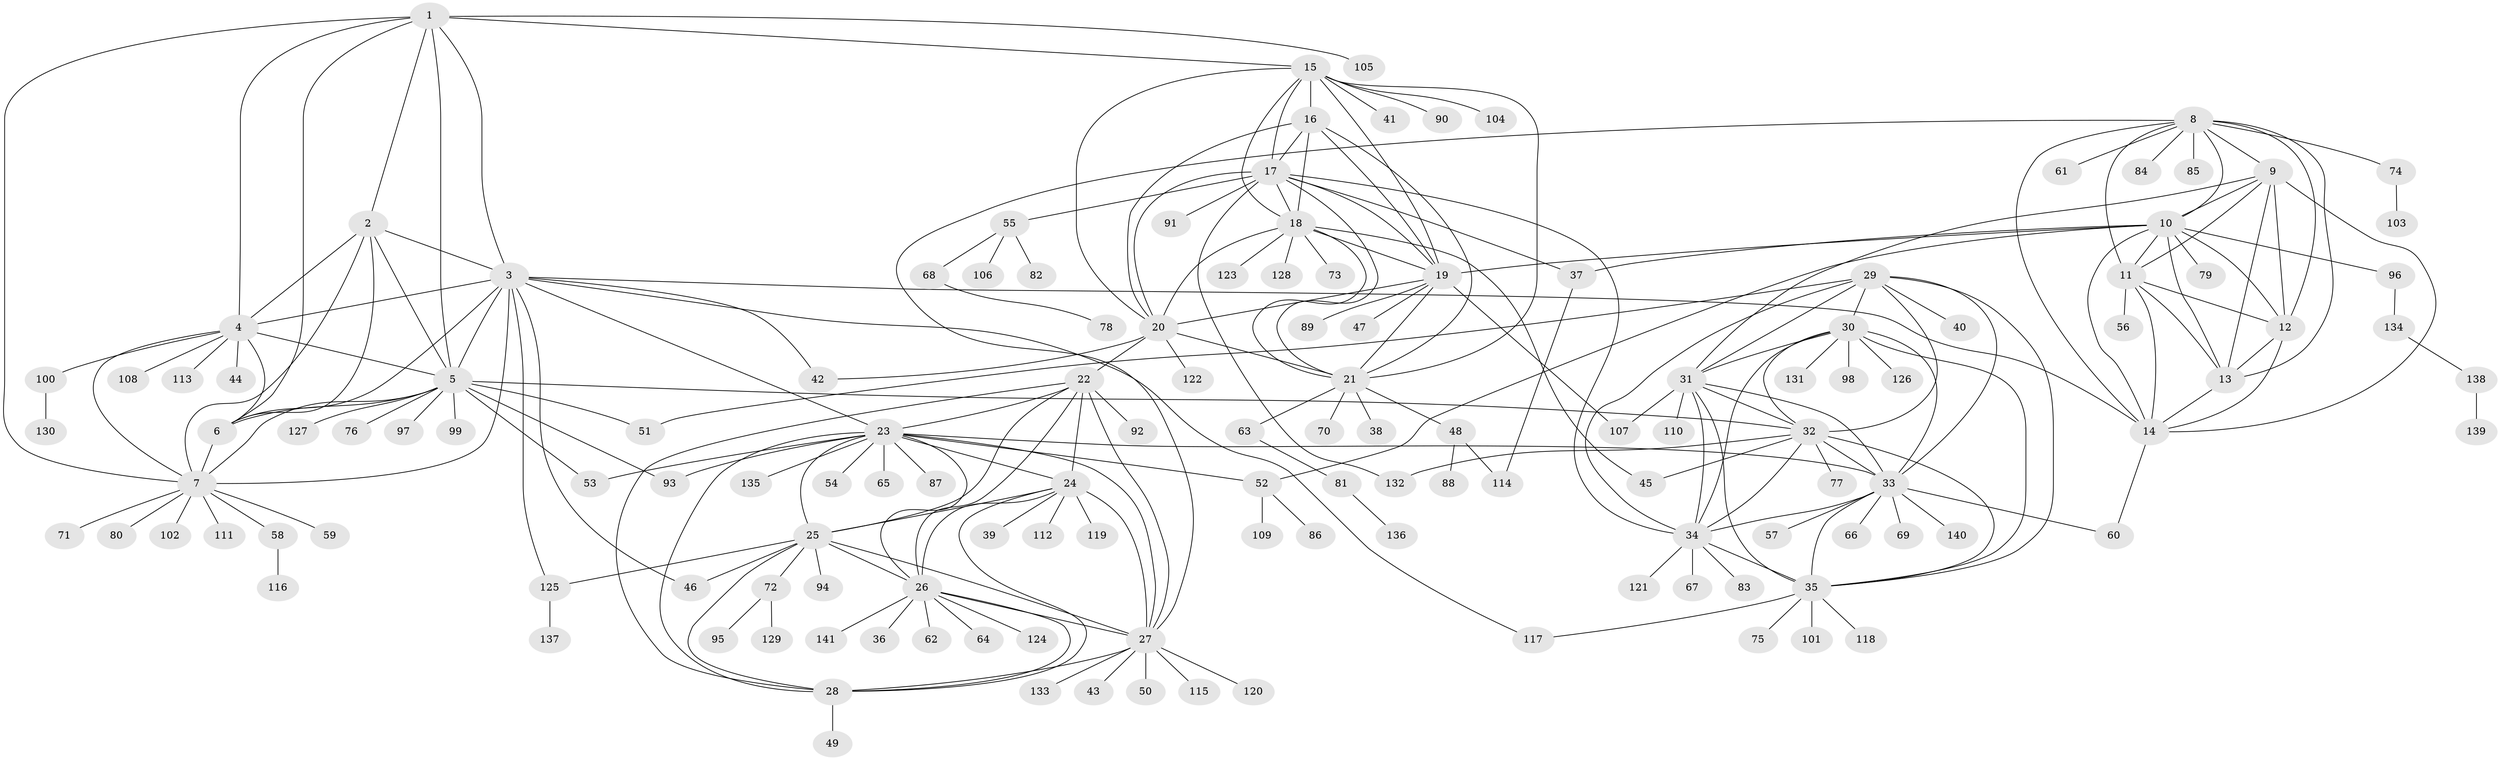 // Generated by graph-tools (version 1.1) at 2025/55/03/09/25 04:55:56]
// undirected, 141 vertices, 235 edges
graph export_dot {
graph [start="1"]
  node [color=gray90,style=filled];
  1;
  2;
  3;
  4;
  5;
  6;
  7;
  8;
  9;
  10;
  11;
  12;
  13;
  14;
  15;
  16;
  17;
  18;
  19;
  20;
  21;
  22;
  23;
  24;
  25;
  26;
  27;
  28;
  29;
  30;
  31;
  32;
  33;
  34;
  35;
  36;
  37;
  38;
  39;
  40;
  41;
  42;
  43;
  44;
  45;
  46;
  47;
  48;
  49;
  50;
  51;
  52;
  53;
  54;
  55;
  56;
  57;
  58;
  59;
  60;
  61;
  62;
  63;
  64;
  65;
  66;
  67;
  68;
  69;
  70;
  71;
  72;
  73;
  74;
  75;
  76;
  77;
  78;
  79;
  80;
  81;
  82;
  83;
  84;
  85;
  86;
  87;
  88;
  89;
  90;
  91;
  92;
  93;
  94;
  95;
  96;
  97;
  98;
  99;
  100;
  101;
  102;
  103;
  104;
  105;
  106;
  107;
  108;
  109;
  110;
  111;
  112;
  113;
  114;
  115;
  116;
  117;
  118;
  119;
  120;
  121;
  122;
  123;
  124;
  125;
  126;
  127;
  128;
  129;
  130;
  131;
  132;
  133;
  134;
  135;
  136;
  137;
  138;
  139;
  140;
  141;
  1 -- 2;
  1 -- 3;
  1 -- 4;
  1 -- 5;
  1 -- 6;
  1 -- 7;
  1 -- 15;
  1 -- 105;
  2 -- 3;
  2 -- 4;
  2 -- 5;
  2 -- 6;
  2 -- 7;
  3 -- 4;
  3 -- 5;
  3 -- 6;
  3 -- 7;
  3 -- 14;
  3 -- 23;
  3 -- 42;
  3 -- 46;
  3 -- 117;
  3 -- 125;
  4 -- 5;
  4 -- 6;
  4 -- 7;
  4 -- 44;
  4 -- 100;
  4 -- 108;
  4 -- 113;
  5 -- 6;
  5 -- 7;
  5 -- 32;
  5 -- 51;
  5 -- 53;
  5 -- 76;
  5 -- 93;
  5 -- 97;
  5 -- 99;
  5 -- 127;
  6 -- 7;
  7 -- 58;
  7 -- 59;
  7 -- 71;
  7 -- 80;
  7 -- 102;
  7 -- 111;
  8 -- 9;
  8 -- 10;
  8 -- 11;
  8 -- 12;
  8 -- 13;
  8 -- 14;
  8 -- 27;
  8 -- 61;
  8 -- 74;
  8 -- 84;
  8 -- 85;
  9 -- 10;
  9 -- 11;
  9 -- 12;
  9 -- 13;
  9 -- 14;
  9 -- 31;
  10 -- 11;
  10 -- 12;
  10 -- 13;
  10 -- 14;
  10 -- 19;
  10 -- 37;
  10 -- 52;
  10 -- 79;
  10 -- 96;
  11 -- 12;
  11 -- 13;
  11 -- 14;
  11 -- 56;
  12 -- 13;
  12 -- 14;
  13 -- 14;
  14 -- 60;
  15 -- 16;
  15 -- 17;
  15 -- 18;
  15 -- 19;
  15 -- 20;
  15 -- 21;
  15 -- 41;
  15 -- 90;
  15 -- 104;
  16 -- 17;
  16 -- 18;
  16 -- 19;
  16 -- 20;
  16 -- 21;
  17 -- 18;
  17 -- 19;
  17 -- 20;
  17 -- 21;
  17 -- 34;
  17 -- 37;
  17 -- 55;
  17 -- 91;
  17 -- 132;
  18 -- 19;
  18 -- 20;
  18 -- 21;
  18 -- 45;
  18 -- 73;
  18 -- 123;
  18 -- 128;
  19 -- 20;
  19 -- 21;
  19 -- 47;
  19 -- 89;
  19 -- 107;
  20 -- 21;
  20 -- 22;
  20 -- 42;
  20 -- 122;
  21 -- 38;
  21 -- 48;
  21 -- 63;
  21 -- 70;
  22 -- 23;
  22 -- 24;
  22 -- 25;
  22 -- 26;
  22 -- 27;
  22 -- 28;
  22 -- 92;
  23 -- 24;
  23 -- 25;
  23 -- 26;
  23 -- 27;
  23 -- 28;
  23 -- 33;
  23 -- 52;
  23 -- 53;
  23 -- 54;
  23 -- 65;
  23 -- 87;
  23 -- 93;
  23 -- 135;
  24 -- 25;
  24 -- 26;
  24 -- 27;
  24 -- 28;
  24 -- 39;
  24 -- 112;
  24 -- 119;
  25 -- 26;
  25 -- 27;
  25 -- 28;
  25 -- 46;
  25 -- 72;
  25 -- 94;
  25 -- 125;
  26 -- 27;
  26 -- 28;
  26 -- 36;
  26 -- 62;
  26 -- 64;
  26 -- 124;
  26 -- 141;
  27 -- 28;
  27 -- 43;
  27 -- 50;
  27 -- 115;
  27 -- 120;
  27 -- 133;
  28 -- 49;
  29 -- 30;
  29 -- 31;
  29 -- 32;
  29 -- 33;
  29 -- 34;
  29 -- 35;
  29 -- 40;
  29 -- 51;
  30 -- 31;
  30 -- 32;
  30 -- 33;
  30 -- 34;
  30 -- 35;
  30 -- 98;
  30 -- 126;
  30 -- 131;
  31 -- 32;
  31 -- 33;
  31 -- 34;
  31 -- 35;
  31 -- 107;
  31 -- 110;
  32 -- 33;
  32 -- 34;
  32 -- 35;
  32 -- 45;
  32 -- 77;
  32 -- 132;
  33 -- 34;
  33 -- 35;
  33 -- 57;
  33 -- 60;
  33 -- 66;
  33 -- 69;
  33 -- 140;
  34 -- 35;
  34 -- 67;
  34 -- 83;
  34 -- 121;
  35 -- 75;
  35 -- 101;
  35 -- 117;
  35 -- 118;
  37 -- 114;
  48 -- 88;
  48 -- 114;
  52 -- 86;
  52 -- 109;
  55 -- 68;
  55 -- 82;
  55 -- 106;
  58 -- 116;
  63 -- 81;
  68 -- 78;
  72 -- 95;
  72 -- 129;
  74 -- 103;
  81 -- 136;
  96 -- 134;
  100 -- 130;
  125 -- 137;
  134 -- 138;
  138 -- 139;
}
